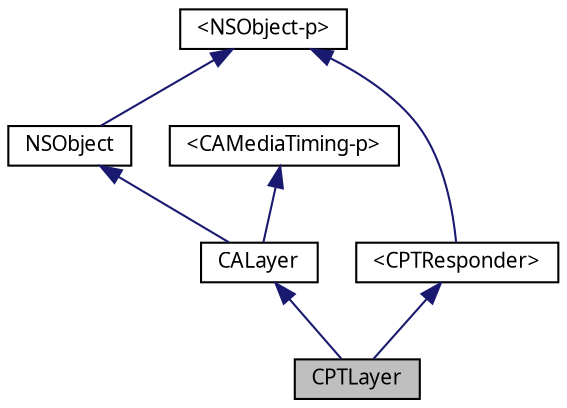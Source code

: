 digraph G
{
  bgcolor="transparent";
  edge [fontname="Lucinda Grande",fontsize="10",labelfontname="Lucinda Grande",labelfontsize="10"];
  node [fontname="Lucinda Grande",fontsize="10",shape=record];
  Node1 [label="CPTLayer",height=0.2,width=0.4,color="black", fillcolor="grey75", style="filled" fontcolor="black"];
  Node2 -> Node1 [dir="back",color="midnightblue",fontsize="10",style="solid",fontname="Lucinda Grande"];
  Node2 [label="CALayer",height=0.2,width=0.4,color="black",URL="doxygen-cocoa-touch-tags.xml$http://developer.apple.com/iphone/library/documentation/GraphicsImaging/Reference/CALayer_class/Introduction/Introduction.html"];
  Node3 -> Node2 [dir="back",color="midnightblue",fontsize="10",style="solid",fontname="Lucinda Grande"];
  Node3 [label="NSObject",height=0.2,width=0.4,color="black",URL="doxygen-cocoa-touch-tags.xml$http://developer.apple.com/iphone/library/documentation/Cocoa/Reference/Foundation/Classes/NSObject_Class/Reference/Reference.html"];
  Node4 -> Node3 [dir="back",color="midnightblue",fontsize="10",style="solid",fontname="Lucinda Grande"];
  Node4 [label="\<NSObject-p\>",height=0.2,width=0.4,color="black",URL="doxygen-cocoa-touch-tags.xml$http://developer.apple.com/iPhone/library/documentation/Cocoa/Reference/Foundation/Protocols/NSObject_Protocol/Reference/NSObject.html"];
  Node5 -> Node2 [dir="back",color="midnightblue",fontsize="10",style="solid",fontname="Lucinda Grande"];
  Node5 [label="\<CAMediaTiming-p\>",height=0.2,width=0.4,color="black",URL="doxygen-cocoa-touch-tags.xml$http://www.devworld.apple.com/iphone/library/documentation/GraphicsImaging/Reference/CAMediaTiming_protocol/Introduction/Introduction.html"];
  Node6 -> Node1 [dir="back",color="midnightblue",fontsize="10",style="solid",fontname="Lucinda Grande"];
  Node6 [label="\<CPTResponder\>",height=0.2,width=0.4,color="black",URL="$protocol_c_p_t_responder-p.html",tooltip="The basis of all event processing in Core Plot."];
  Node4 -> Node6 [dir="back",color="midnightblue",fontsize="10",style="solid",fontname="Lucinda Grande"];
}
